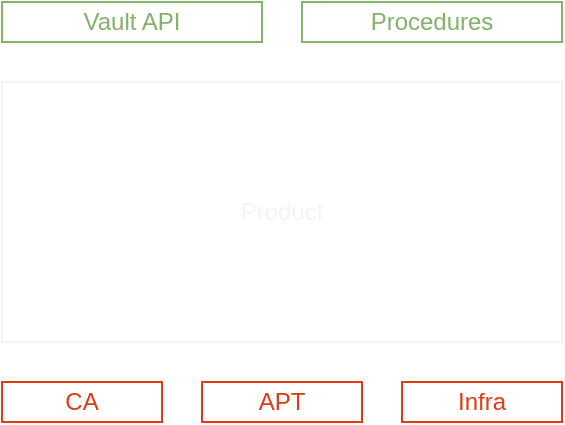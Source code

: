 <mxfile version="13.0.3" type="device" pages="2"><diagram id="XbSHS-3D22iVT7FD5KhC" name="step 1"><mxGraphModel dx="1158" dy="198" grid="1" gridSize="10" guides="1" tooltips="1" connect="1" arrows="1" fold="1" page="1" pageScale="1" pageWidth="827" pageHeight="1169" math="0" shadow="0"><root><mxCell id="0"/><mxCell id="1" parent="0"/><mxCell id="Weshkf2BKHeyloB6A0YB-6" value="APT" style="whiteSpace=wrap;html=1;rounded=0;fillColor=none;strokeColor=#E13B13;fontColor=#E13B13;" parent="1" vertex="1"><mxGeometry x="-660" y="230" width="80" height="20" as="geometry"/></mxCell><mxCell id="Weshkf2BKHeyloB6A0YB-7" value="CA" style="whiteSpace=wrap;html=1;rounded=0;fillColor=none;strokeColor=#E13B13;fontColor=#E13B13;" parent="1" vertex="1"><mxGeometry x="-760" y="230" width="80" height="20" as="geometry"/></mxCell><mxCell id="l0AaxNF2d6DSuuRQvycw-1" value="Infra" style="whiteSpace=wrap;html=1;rounded=0;fillColor=none;strokeColor=#E13B13;fontColor=#E13B13;" parent="1" vertex="1"><mxGeometry x="-560" y="230" width="80" height="20" as="geometry"/></mxCell><mxCell id="l0AaxNF2d6DSuuRQvycw-2" value="Product" style="whiteSpace=wrap;html=1;rounded=0;fontColor=#F5F5F5;fillColor=none;strokeColor=#F5F5F5;" parent="1" vertex="1"><mxGeometry x="-760" y="80" width="280" height="130" as="geometry"/></mxCell><mxCell id="HQazC84W0nqd9MW9OXFj-1" value="Vault API" style="whiteSpace=wrap;html=1;rounded=0;fillColor=none;strokeColor=#82b366;labelBackgroundColor=none;fontColor=#82B366;" parent="1" vertex="1"><mxGeometry x="-760" y="40" width="130" height="20" as="geometry"/></mxCell><mxCell id="HQazC84W0nqd9MW9OXFj-2" value="Procedures" style="whiteSpace=wrap;html=1;rounded=0;fillColor=none;strokeColor=#82b366;labelBackgroundColor=none;fontColor=#82B366;" parent="1" vertex="1"><mxGeometry x="-610" y="40" width="130" height="20" as="geometry"/></mxCell></root></mxGraphModel></diagram><diagram name="step 2" id="GZJmQy4YltYxYQ3ABa9F"><mxGraphModel dx="1504" dy="405" grid="1" gridSize="10" guides="1" tooltips="1" connect="1" arrows="1" fold="1" page="1" pageScale="1" pageWidth="827" pageHeight="1169" math="0" shadow="0"><root><mxCell id="YQb6Gw3GnQskUmnph-_M-0"/><mxCell id="YQb6Gw3GnQskUmnph-_M-1" parent="YQb6Gw3GnQskUmnph-_M-0"/><mxCell id="YQb6Gw3GnQskUmnph-_M-10" value="Vault API" style="whiteSpace=wrap;html=1;rounded=0;fillColor=none;strokeColor=#82b366;labelBackgroundColor=none;fontColor=#82B366;" parent="YQb6Gw3GnQskUmnph-_M-1" vertex="1"><mxGeometry x="-760" y="40" width="130" height="20" as="geometry"/></mxCell><mxCell id="YQb6Gw3GnQskUmnph-_M-12" value="" style="whiteSpace=wrap;html=1;rounded=0;fillColor=none;strokeColor=#F5F5F5;labelBackgroundColor=none;fontColor=#F5F5F5;" parent="YQb6Gw3GnQskUmnph-_M-1" vertex="1"><mxGeometry x="-760" y="80" width="280" height="130" as="geometry"/></mxCell><mxCell id="YQb6Gw3GnQskUmnph-_M-13" value="Procedures" style="whiteSpace=wrap;html=1;rounded=0;fillColor=none;strokeColor=#82b366;labelBackgroundColor=none;fontColor=#82B366;" parent="YQb6Gw3GnQskUmnph-_M-1" vertex="1"><mxGeometry x="-610" y="40" width="130" height="20" as="geometry"/></mxCell><mxCell id="YQb6Gw3GnQskUmnph-_M-14" value="&lt;font&gt;Documentation&lt;/font&gt;" style="rounded=1;whiteSpace=wrap;html=1;dashed=1;strokeColor=#6c8ebf;fillColor=none;fontColor=#6C8EBF;" parent="YQb6Gw3GnQskUmnph-_M-1" vertex="1"><mxGeometry x="-610" y="90" width="120" height="50" as="geometry"/></mxCell><mxCell id="YQb6Gw3GnQskUmnph-_M-15" value="Infrastructure&lt;br&gt;As Code" style="rounded=1;whiteSpace=wrap;html=1;dashed=1;strokeColor=#6c8ebf;fillColor=none;fontColor=#6C8EBF;" parent="YQb6Gw3GnQskUmnph-_M-1" vertex="1"><mxGeometry x="-750" y="90" width="130" height="110" as="geometry"/></mxCell><mxCell id="YQb6Gw3GnQskUmnph-_M-16" value="Formations" style="rounded=1;whiteSpace=wrap;html=1;dashed=1;strokeColor=#6c8ebf;fillColor=none;fontColor=#6C8EBF;" parent="YQb6Gw3GnQskUmnph-_M-1" vertex="1"><mxGeometry x="-610" y="150" width="120" height="50" as="geometry"/></mxCell><mxCell id="KLjr3YRsdbF7ys0gHstN-0" value="APT" style="whiteSpace=wrap;html=1;rounded=0;fillColor=none;strokeColor=#E13B13;fontColor=#E13B13;" vertex="1" parent="YQb6Gw3GnQskUmnph-_M-1"><mxGeometry x="-660" y="230" width="80" height="20" as="geometry"/></mxCell><mxCell id="KLjr3YRsdbF7ys0gHstN-1" value="CA" style="whiteSpace=wrap;html=1;rounded=0;fillColor=none;strokeColor=#E13B13;fontColor=#E13B13;" vertex="1" parent="YQb6Gw3GnQskUmnph-_M-1"><mxGeometry x="-760" y="230" width="80" height="20" as="geometry"/></mxCell><mxCell id="KLjr3YRsdbF7ys0gHstN-2" value="Infra" style="whiteSpace=wrap;html=1;rounded=0;fillColor=none;strokeColor=#E13B13;fontColor=#E13B13;" vertex="1" parent="YQb6Gw3GnQskUmnph-_M-1"><mxGeometry x="-560" y="230" width="80" height="20" as="geometry"/></mxCell></root></mxGraphModel></diagram></mxfile>